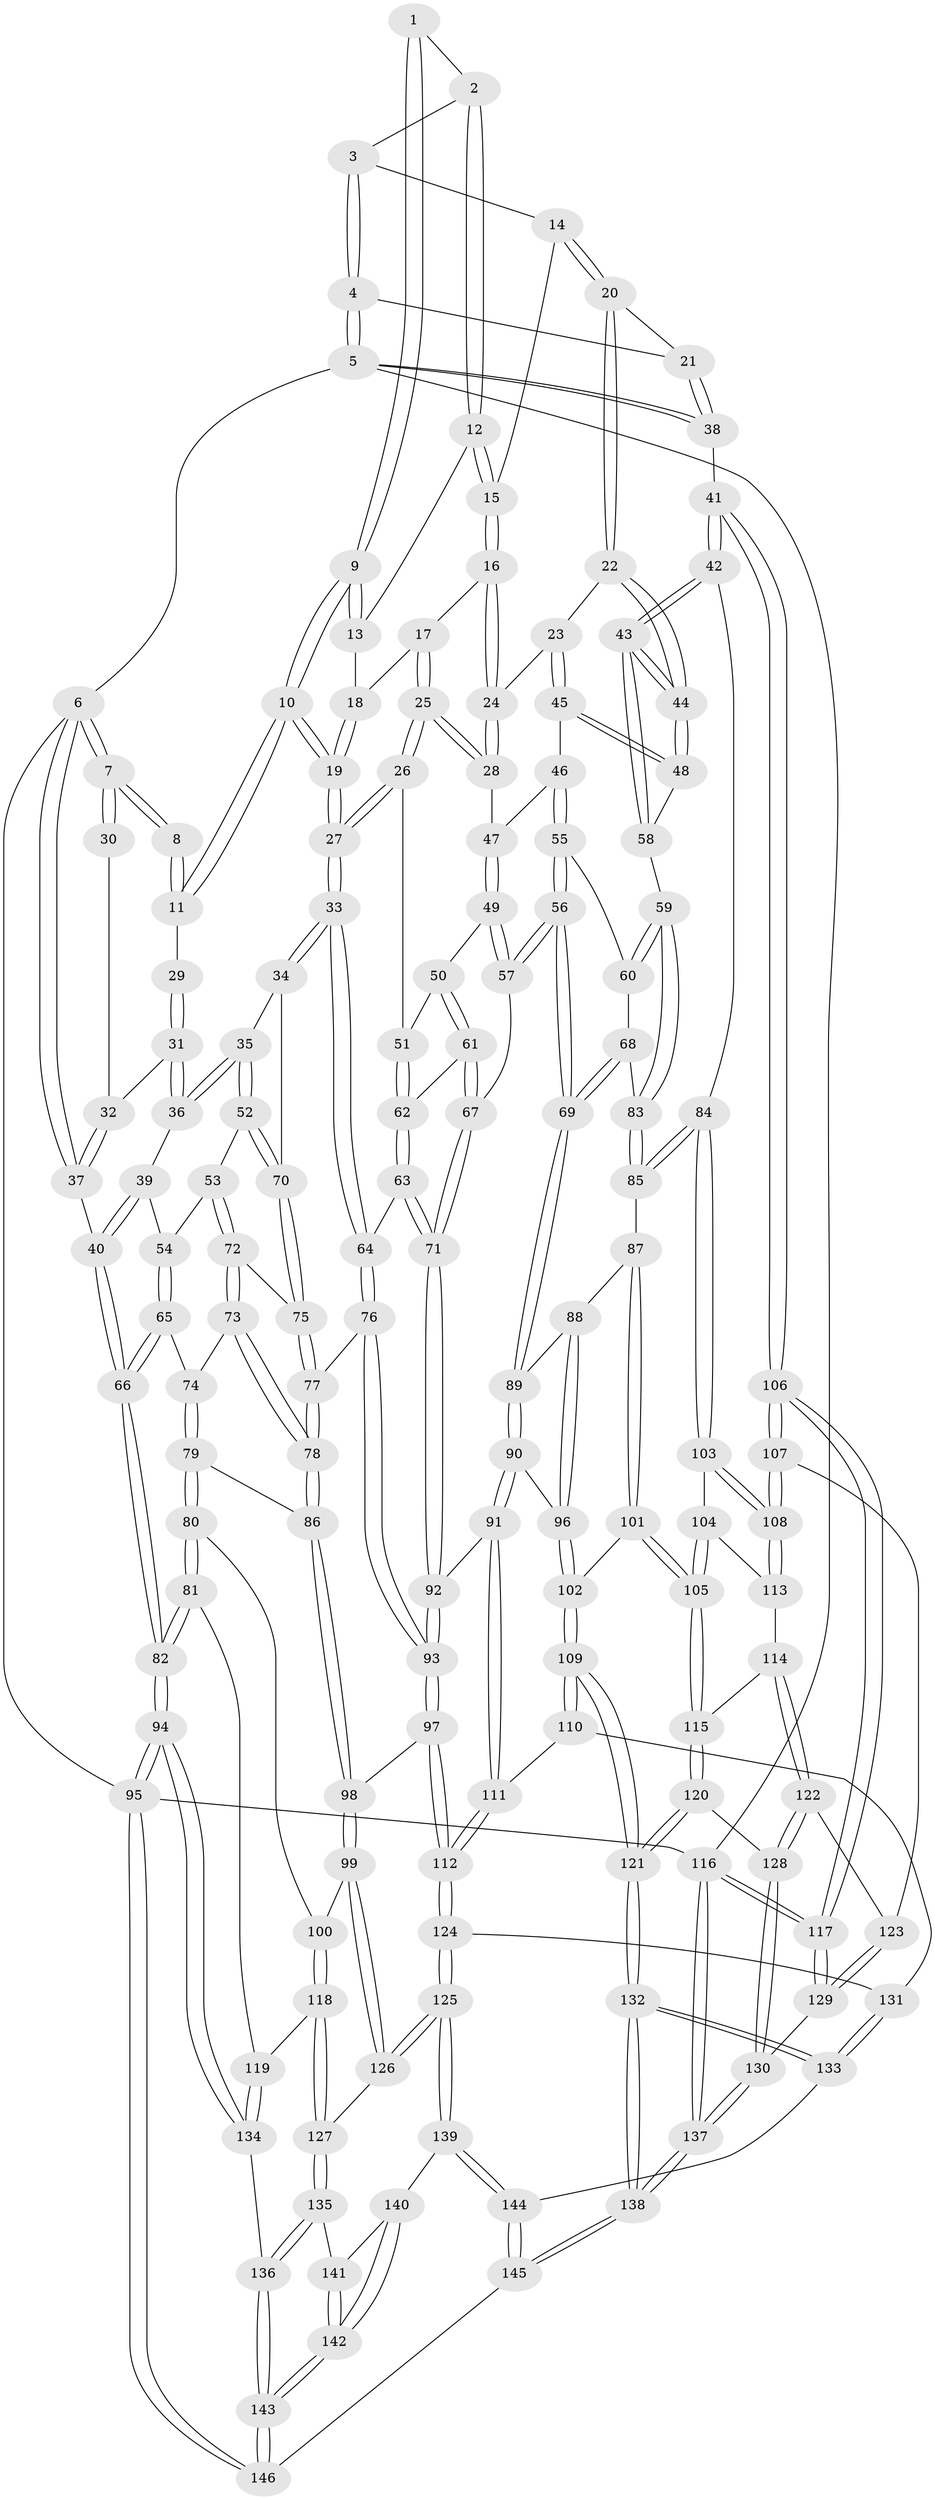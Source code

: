 // coarse degree distribution, {2: 0.03409090909090909, 4: 0.48863636363636365, 3: 0.4659090909090909, 5: 0.011363636363636364}
// Generated by graph-tools (version 1.1) at 2025/38/03/04/25 23:38:33]
// undirected, 146 vertices, 362 edges
graph export_dot {
  node [color=gray90,style=filled];
  1 [pos="+0.5496226858670702+0"];
  2 [pos="+0.5862138986962674+0"];
  3 [pos="+0.7580238259479497+0"];
  4 [pos="+1+0"];
  5 [pos="+1+0"];
  6 [pos="+0+0"];
  7 [pos="+0+0"];
  8 [pos="+0.11867620093570855+0"];
  9 [pos="+0.3384223731856577+0.08783911006496287"];
  10 [pos="+0.30957725992224683+0.11868216394456782"];
  11 [pos="+0.3008473682432817+0.11551566564732899"];
  12 [pos="+0.5811393499295388+0"];
  13 [pos="+0.5175665273984555+0"];
  14 [pos="+0.7902764258065378+0.08671955430053879"];
  15 [pos="+0.6167347280715846+0.0386439120185758"];
  16 [pos="+0.6192080722311777+0.08216398606479917"];
  17 [pos="+0.5298084682051959+0.16053889638079788"];
  18 [pos="+0.47445970104983815+0.062363821138752475"];
  19 [pos="+0.37521115600593086+0.16605570582281742"];
  20 [pos="+0.8269404149163021+0.17489906070807681"];
  21 [pos="+0.8378351145172405+0.16533122737502828"];
  22 [pos="+0.8255382827934384+0.1784560360670808"];
  23 [pos="+0.8049622770780819+0.1886947820989903"];
  24 [pos="+0.6580263438320016+0.13907219172805915"];
  25 [pos="+0.4825077037327574+0.23122475454822505"];
  26 [pos="+0.46668893814657186+0.23851490217689433"];
  27 [pos="+0.41977072113684966+0.23784607407570907"];
  28 [pos="+0.6164827729056431+0.24743833640007165"];
  29 [pos="+0.2780086664893626+0.13058280808564765"];
  30 [pos="+0.14828721010242166+0.10390945117885547"];
  31 [pos="+0.19568531942196934+0.2178272920346929"];
  32 [pos="+0.13157064419833023+0.19160717895385737"];
  33 [pos="+0.3765151473275592+0.3126069407901519"];
  34 [pos="+0.3227187019712663+0.3141150070352472"];
  35 [pos="+0.2059367270435735+0.28015536595704527"];
  36 [pos="+0.19899453397388173+0.26465090039948697"];
  37 [pos="+0+0.1695934007610308"];
  38 [pos="+1+0.05579619755156697"];
  39 [pos="+0.11079811510461324+0.2869042156653803"];
  40 [pos="+0+0.17183987673843418"];
  41 [pos="+1+0.39943916149911024"];
  42 [pos="+1+0.4049271995978942"];
  43 [pos="+1+0.3798347705415924"];
  44 [pos="+0.9680556514052446+0.3126934730856798"];
  45 [pos="+0.7752156572016659+0.23859602032722668"];
  46 [pos="+0.6847126976740828+0.2897214369619566"];
  47 [pos="+0.6265295322353909+0.26065860060782525"];
  48 [pos="+0.7896083350566746+0.3200997824073212"];
  49 [pos="+0.5881769547528466+0.33894600213002896"];
  50 [pos="+0.5304069768486541+0.3042354436469806"];
  51 [pos="+0.4820571735822909+0.2619156675972624"];
  52 [pos="+0.1890604165982567+0.3332440379925893"];
  53 [pos="+0.17643974905359958+0.3500826183036098"];
  54 [pos="+0.11354067674748594+0.3405529889225998"];
  55 [pos="+0.6847642315308042+0.32187270889761904"];
  56 [pos="+0.6095440534426423+0.41052992638163044"];
  57 [pos="+0.5997161387991329+0.40722421456273344"];
  58 [pos="+0.7903193674744385+0.3340501530718951"];
  59 [pos="+0.7683580623619544+0.3965080468102184"];
  60 [pos="+0.6868957839995768+0.3241754717233094"];
  61 [pos="+0.549042289624275+0.3721700681326214"];
  62 [pos="+0.5091417890644606+0.35489486129289766"];
  63 [pos="+0.4740793411920501+0.42539572529890846"];
  64 [pos="+0.38802745091806473+0.40243216235632334"];
  65 [pos="+0.031031280873532654+0.3752396584835615"];
  66 [pos="+0+0.31118081374297635"];
  67 [pos="+0.5952540473297527+0.40801246964674803"];
  68 [pos="+0.6970053116584017+0.4217086888919352"];
  69 [pos="+0.6413340575601402+0.44466322983237244"];
  70 [pos="+0.25575020063918+0.3806699470599836"];
  71 [pos="+0.5119447273218303+0.4501968240136032"];
  72 [pos="+0.17249555703297156+0.38161292660678486"];
  73 [pos="+0.15795999420602846+0.41412925102181786"];
  74 [pos="+0.03727783726676548+0.3798280340037354"];
  75 [pos="+0.25515155586704347+0.41305276479875785"];
  76 [pos="+0.3488136095104412+0.46728489503390513"];
  77 [pos="+0.2699710059893422+0.45022153261558995"];
  78 [pos="+0.1689456074546347+0.493236605425262"];
  79 [pos="+0.13493865516536985+0.5338370370811621"];
  80 [pos="+0.06736247774362608+0.5961701386354279"];
  81 [pos="+0+0.6114785576469742"];
  82 [pos="+0+0.6036243640124745"];
  83 [pos="+0.7692237434590898+0.4023732298885282"];
  84 [pos="+0.9080557214598347+0.5019303654449285"];
  85 [pos="+0.8565764485789319+0.5013602289074368"];
  86 [pos="+0.15122855597622903+0.5254515764339408"];
  87 [pos="+0.8540898946605469+0.5028194833541372"];
  88 [pos="+0.7267978703539467+0.5103505927269091"];
  89 [pos="+0.6434394651008736+0.4556341784531499"];
  90 [pos="+0.5971549629614707+0.5784091116406744"];
  91 [pos="+0.5877735750986167+0.5812645279996871"];
  92 [pos="+0.5119628235333399+0.5348721847988009"];
  93 [pos="+0.36696573568865004+0.5882010891464002"];
  94 [pos="+0+1"];
  95 [pos="+0+1"];
  96 [pos="+0.6579940961237514+0.5979637354269471"];
  97 [pos="+0.35595755788600636+0.6151529687047231"];
  98 [pos="+0.32386904879480344+0.6180626599989738"];
  99 [pos="+0.21726637649823782+0.6907123284562919"];
  100 [pos="+0.14961099680436135+0.668608226640338"];
  101 [pos="+0.7377735108732741+0.6527026311859813"];
  102 [pos="+0.7155939838422276+0.6506517850250365"];
  103 [pos="+0.9081623195689111+0.5464048835380447"];
  104 [pos="+0.8806789318122149+0.6385220772406527"];
  105 [pos="+0.7776382990446838+0.701846325428824"];
  106 [pos="+1+0.7715819126584763"];
  107 [pos="+0.9845344094719679+0.7181950346899953"];
  108 [pos="+0.9751705308951611+0.7000884089651775"];
  109 [pos="+0.6208153515084658+0.7585058165622912"];
  110 [pos="+0.601503476406267+0.7558508408889141"];
  111 [pos="+0.5756295217058534+0.6101586340018123"];
  112 [pos="+0.4136758225203858+0.7212823568213176"];
  113 [pos="+0.8841576940754075+0.6568726182161791"];
  114 [pos="+0.8886713778097296+0.7059086398505751"];
  115 [pos="+0.7819346513968563+0.7132640565342602"];
  116 [pos="+1+1"];
  117 [pos="+1+1"];
  118 [pos="+0.12303407729124448+0.7853338721964015"];
  119 [pos="+0.10132714746033884+0.7900633580905561"];
  120 [pos="+0.7851154214324713+0.7901801612876933"];
  121 [pos="+0.7057471498732323+0.8396276562654292"];
  122 [pos="+0.9151997729681954+0.7368530295454818"];
  123 [pos="+0.933327529374256+0.7381170685202993"];
  124 [pos="+0.4202056318269463+0.7574144471964873"];
  125 [pos="+0.40961499637959864+0.7851575736994064"];
  126 [pos="+0.22295571260545535+0.788353524271159"];
  127 [pos="+0.2059065400108813+0.8073131642684499"];
  128 [pos="+0.832405699975847+0.8086894184801158"];
  129 [pos="+0.9422995191886097+0.8538862865804332"];
  130 [pos="+0.8491239403197526+0.8308457602784611"];
  131 [pos="+0.5936865410791753+0.7586834175443673"];
  132 [pos="+0.6867470897882969+0.9498044805348846"];
  133 [pos="+0.5599292122497258+0.901925259323219"];
  134 [pos="+0.005820335789554308+0.9026903880657431"];
  135 [pos="+0.20620145095724765+0.824276304969928"];
  136 [pos="+0.16738262841027554+0.9086039202724197"];
  137 [pos="+0.8038950430236471+1"];
  138 [pos="+0.7952361230377227+1"];
  139 [pos="+0.41129076789389846+0.8306608373161448"];
  140 [pos="+0.35384965065640706+0.8916473766034427"];
  141 [pos="+0.232664476653453+0.8466911691929414"];
  142 [pos="+0.29788689245518385+0.98596517931461"];
  143 [pos="+0.26981966756760567+1"];
  144 [pos="+0.485649306980475+0.9092910561206399"];
  145 [pos="+0.4684957503803201+1"];
  146 [pos="+0.27359416593947955+1"];
  1 -- 2;
  1 -- 9;
  1 -- 9;
  2 -- 3;
  2 -- 12;
  2 -- 12;
  3 -- 4;
  3 -- 4;
  3 -- 14;
  4 -- 5;
  4 -- 5;
  4 -- 21;
  5 -- 6;
  5 -- 38;
  5 -- 38;
  5 -- 116;
  6 -- 7;
  6 -- 7;
  6 -- 37;
  6 -- 37;
  6 -- 95;
  7 -- 8;
  7 -- 8;
  7 -- 30;
  7 -- 30;
  8 -- 11;
  8 -- 11;
  9 -- 10;
  9 -- 10;
  9 -- 13;
  9 -- 13;
  10 -- 11;
  10 -- 11;
  10 -- 19;
  10 -- 19;
  11 -- 29;
  12 -- 13;
  12 -- 15;
  12 -- 15;
  13 -- 18;
  14 -- 15;
  14 -- 20;
  14 -- 20;
  15 -- 16;
  15 -- 16;
  16 -- 17;
  16 -- 24;
  16 -- 24;
  17 -- 18;
  17 -- 25;
  17 -- 25;
  18 -- 19;
  18 -- 19;
  19 -- 27;
  19 -- 27;
  20 -- 21;
  20 -- 22;
  20 -- 22;
  21 -- 38;
  21 -- 38;
  22 -- 23;
  22 -- 44;
  22 -- 44;
  23 -- 24;
  23 -- 45;
  23 -- 45;
  24 -- 28;
  24 -- 28;
  25 -- 26;
  25 -- 26;
  25 -- 28;
  25 -- 28;
  26 -- 27;
  26 -- 27;
  26 -- 51;
  27 -- 33;
  27 -- 33;
  28 -- 47;
  29 -- 31;
  29 -- 31;
  30 -- 32;
  31 -- 32;
  31 -- 36;
  31 -- 36;
  32 -- 37;
  32 -- 37;
  33 -- 34;
  33 -- 34;
  33 -- 64;
  33 -- 64;
  34 -- 35;
  34 -- 70;
  35 -- 36;
  35 -- 36;
  35 -- 52;
  35 -- 52;
  36 -- 39;
  37 -- 40;
  38 -- 41;
  39 -- 40;
  39 -- 40;
  39 -- 54;
  40 -- 66;
  40 -- 66;
  41 -- 42;
  41 -- 42;
  41 -- 106;
  41 -- 106;
  42 -- 43;
  42 -- 43;
  42 -- 84;
  43 -- 44;
  43 -- 44;
  43 -- 58;
  43 -- 58;
  44 -- 48;
  44 -- 48;
  45 -- 46;
  45 -- 48;
  45 -- 48;
  46 -- 47;
  46 -- 55;
  46 -- 55;
  47 -- 49;
  47 -- 49;
  48 -- 58;
  49 -- 50;
  49 -- 57;
  49 -- 57;
  50 -- 51;
  50 -- 61;
  50 -- 61;
  51 -- 62;
  51 -- 62;
  52 -- 53;
  52 -- 70;
  52 -- 70;
  53 -- 54;
  53 -- 72;
  53 -- 72;
  54 -- 65;
  54 -- 65;
  55 -- 56;
  55 -- 56;
  55 -- 60;
  56 -- 57;
  56 -- 57;
  56 -- 69;
  56 -- 69;
  57 -- 67;
  58 -- 59;
  59 -- 60;
  59 -- 60;
  59 -- 83;
  59 -- 83;
  60 -- 68;
  61 -- 62;
  61 -- 67;
  61 -- 67;
  62 -- 63;
  62 -- 63;
  63 -- 64;
  63 -- 71;
  63 -- 71;
  64 -- 76;
  64 -- 76;
  65 -- 66;
  65 -- 66;
  65 -- 74;
  66 -- 82;
  66 -- 82;
  67 -- 71;
  67 -- 71;
  68 -- 69;
  68 -- 69;
  68 -- 83;
  69 -- 89;
  69 -- 89;
  70 -- 75;
  70 -- 75;
  71 -- 92;
  71 -- 92;
  72 -- 73;
  72 -- 73;
  72 -- 75;
  73 -- 74;
  73 -- 78;
  73 -- 78;
  74 -- 79;
  74 -- 79;
  75 -- 77;
  75 -- 77;
  76 -- 77;
  76 -- 93;
  76 -- 93;
  77 -- 78;
  77 -- 78;
  78 -- 86;
  78 -- 86;
  79 -- 80;
  79 -- 80;
  79 -- 86;
  80 -- 81;
  80 -- 81;
  80 -- 100;
  81 -- 82;
  81 -- 82;
  81 -- 119;
  82 -- 94;
  82 -- 94;
  83 -- 85;
  83 -- 85;
  84 -- 85;
  84 -- 85;
  84 -- 103;
  84 -- 103;
  85 -- 87;
  86 -- 98;
  86 -- 98;
  87 -- 88;
  87 -- 101;
  87 -- 101;
  88 -- 89;
  88 -- 96;
  88 -- 96;
  89 -- 90;
  89 -- 90;
  90 -- 91;
  90 -- 91;
  90 -- 96;
  91 -- 92;
  91 -- 111;
  91 -- 111;
  92 -- 93;
  92 -- 93;
  93 -- 97;
  93 -- 97;
  94 -- 95;
  94 -- 95;
  94 -- 134;
  94 -- 134;
  95 -- 146;
  95 -- 146;
  95 -- 116;
  96 -- 102;
  96 -- 102;
  97 -- 98;
  97 -- 112;
  97 -- 112;
  98 -- 99;
  98 -- 99;
  99 -- 100;
  99 -- 126;
  99 -- 126;
  100 -- 118;
  100 -- 118;
  101 -- 102;
  101 -- 105;
  101 -- 105;
  102 -- 109;
  102 -- 109;
  103 -- 104;
  103 -- 108;
  103 -- 108;
  104 -- 105;
  104 -- 105;
  104 -- 113;
  105 -- 115;
  105 -- 115;
  106 -- 107;
  106 -- 107;
  106 -- 117;
  106 -- 117;
  107 -- 108;
  107 -- 108;
  107 -- 123;
  108 -- 113;
  108 -- 113;
  109 -- 110;
  109 -- 110;
  109 -- 121;
  109 -- 121;
  110 -- 111;
  110 -- 131;
  111 -- 112;
  111 -- 112;
  112 -- 124;
  112 -- 124;
  113 -- 114;
  114 -- 115;
  114 -- 122;
  114 -- 122;
  115 -- 120;
  115 -- 120;
  116 -- 117;
  116 -- 117;
  116 -- 137;
  116 -- 137;
  117 -- 129;
  117 -- 129;
  118 -- 119;
  118 -- 127;
  118 -- 127;
  119 -- 134;
  119 -- 134;
  120 -- 121;
  120 -- 121;
  120 -- 128;
  121 -- 132;
  121 -- 132;
  122 -- 123;
  122 -- 128;
  122 -- 128;
  123 -- 129;
  123 -- 129;
  124 -- 125;
  124 -- 125;
  124 -- 131;
  125 -- 126;
  125 -- 126;
  125 -- 139;
  125 -- 139;
  126 -- 127;
  127 -- 135;
  127 -- 135;
  128 -- 130;
  128 -- 130;
  129 -- 130;
  130 -- 137;
  130 -- 137;
  131 -- 133;
  131 -- 133;
  132 -- 133;
  132 -- 133;
  132 -- 138;
  132 -- 138;
  133 -- 144;
  134 -- 136;
  135 -- 136;
  135 -- 136;
  135 -- 141;
  136 -- 143;
  136 -- 143;
  137 -- 138;
  137 -- 138;
  138 -- 145;
  138 -- 145;
  139 -- 140;
  139 -- 144;
  139 -- 144;
  140 -- 141;
  140 -- 142;
  140 -- 142;
  141 -- 142;
  141 -- 142;
  142 -- 143;
  142 -- 143;
  143 -- 146;
  143 -- 146;
  144 -- 145;
  144 -- 145;
  145 -- 146;
}
